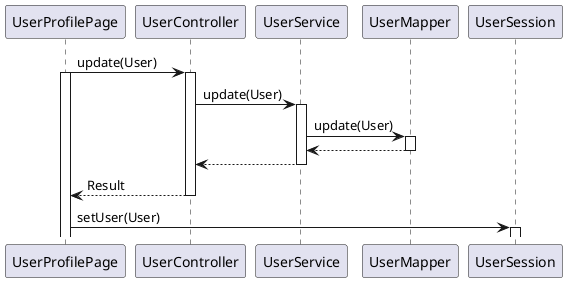 @startuml
UserProfilePage -> UserController: update(User)
activate UserProfilePage
activate UserController

UserController -> UserService: update(User)
activate UserService

UserService -> UserMapper: update(User)
activate UserMapper

UserMapper --> UserService:
deactivate UserMapper

UserService --> UserController:
deactivate UserService

UserController --> UserProfilePage: Result
deactivate UserController
UserProfilePage -> UserSession: setUser(User)
activate UserSession

@enduml